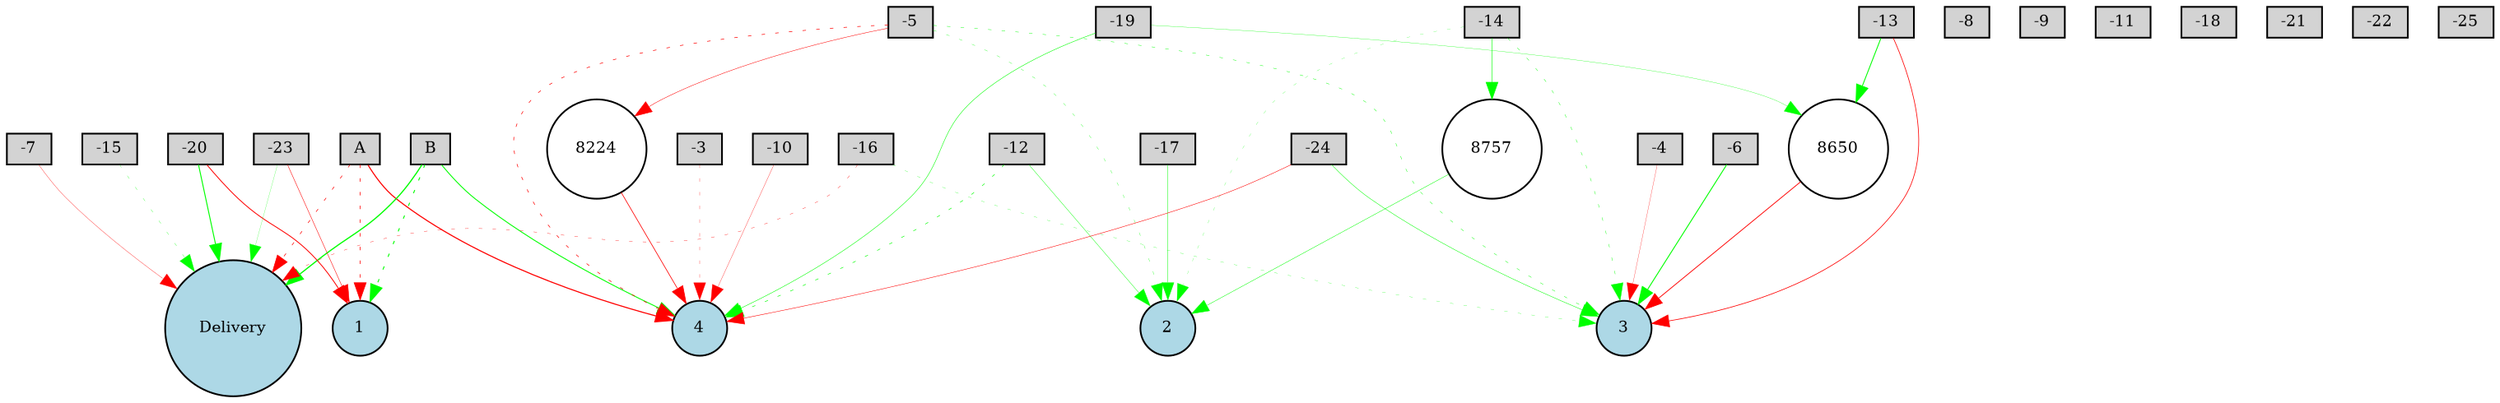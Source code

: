 digraph {
	node [fontsize=9 height=0.2 shape=circle width=0.2]
	A [fillcolor=lightgray shape=box style=filled]
	B [fillcolor=lightgray shape=box style=filled]
	-3 [fillcolor=lightgray shape=box style=filled]
	-4 [fillcolor=lightgray shape=box style=filled]
	-5 [fillcolor=lightgray shape=box style=filled]
	-6 [fillcolor=lightgray shape=box style=filled]
	-7 [fillcolor=lightgray shape=box style=filled]
	-8 [fillcolor=lightgray shape=box style=filled]
	-9 [fillcolor=lightgray shape=box style=filled]
	-10 [fillcolor=lightgray shape=box style=filled]
	-11 [fillcolor=lightgray shape=box style=filled]
	-12 [fillcolor=lightgray shape=box style=filled]
	-13 [fillcolor=lightgray shape=box style=filled]
	-14 [fillcolor=lightgray shape=box style=filled]
	-15 [fillcolor=lightgray shape=box style=filled]
	-16 [fillcolor=lightgray shape=box style=filled]
	-17 [fillcolor=lightgray shape=box style=filled]
	-18 [fillcolor=lightgray shape=box style=filled]
	-19 [fillcolor=lightgray shape=box style=filled]
	-20 [fillcolor=lightgray shape=box style=filled]
	-21 [fillcolor=lightgray shape=box style=filled]
	-22 [fillcolor=lightgray shape=box style=filled]
	-23 [fillcolor=lightgray shape=box style=filled]
	-24 [fillcolor=lightgray shape=box style=filled]
	-25 [fillcolor=lightgray shape=box style=filled]
	Delivery [fillcolor=lightblue style=filled]
	1 [fillcolor=lightblue style=filled]
	2 [fillcolor=lightblue style=filled]
	3 [fillcolor=lightblue style=filled]
	4 [fillcolor=lightblue style=filled]
	8224 [fillcolor=white style=filled]
	8650 [fillcolor=white style=filled]
	8757 [fillcolor=white style=filled]
	A -> Delivery [color=red penwidth=0.3514727446270056 style=dotted]
	A -> 1 [color=red penwidth=0.37425614847134936 style=dotted]
	B -> 1 [color=green penwidth=0.5447621362619431 style=dotted]
	B -> 4 [color=green penwidth=0.5267229264427431 style=solid]
	-3 -> 4 [color=red penwidth=0.157358580755386 style=dotted]
	-5 -> 2 [color=green penwidth=0.16001849391280729 style=dotted]
	-5 -> 3 [color=green penwidth=0.21899794285956908 style=dotted]
	-6 -> 3 [color=green penwidth=0.5388073517641796 style=solid]
	-12 -> 4 [color=green penwidth=0.3103928008199519 style=dotted]
	-14 -> 3 [color=green penwidth=0.20941987857336822 style=dotted]
	-15 -> Delivery [color=green penwidth=0.14857506953023503 style=dotted]
	-16 -> Delivery [color=red penwidth=0.1809214013393619 style=dotted]
	-16 -> 3 [color=green penwidth=0.13469224276970415 style=dotted]
	-13 -> 3 [color=red penwidth=0.39206721389164456 style=solid]
	-20 -> Delivery [color=green penwidth=0.5583358239192614 style=solid]
	-23 -> 1 [color=red penwidth=0.2686875127375541 style=solid]
	-24 -> 4 [color=red penwidth=0.2684606863679168 style=solid]
	-14 -> 2 [color=green penwidth=0.11433756240196469 style=dotted]
	-5 -> 4 [color=red penwidth=0.35010550013022723 style=dotted]
	A -> 4 [color=red penwidth=0.6325987957138616 style=solid]
	-17 -> 2 [color=green penwidth=0.23726830610118385 style=solid]
	-23 -> Delivery [color=green penwidth=0.11469673106218968 style=solid]
	-19 -> 4 [color=green penwidth=0.27426873907902616 style=solid]
	-10 -> 4 [color=red penwidth=0.16543817972517924 style=solid]
	-4 -> 3 [color=red penwidth=0.14575248890124692 style=solid]
	-12 -> 2 [color=green penwidth=0.22024958234399072 style=solid]
	-5 -> 8224 [color=red penwidth=0.24967664221245153 style=solid]
	8224 -> 4 [color=red penwidth=0.39313024374977135 style=solid]
	-7 -> Delivery [color=red penwidth=0.17119383754748985 style=solid]
	-20 -> 1 [color=red penwidth=0.49810425553827753 style=solid]
	-24 -> 3 [color=green penwidth=0.2511626438644568 style=solid]
	B -> Delivery [color=green penwidth=0.695875088523053 style=solid]
	-13 -> 8650 [color=green penwidth=0.5163512883933321 style=solid]
	8650 -> 3 [color=red penwidth=0.45891256654115964 style=solid]
	-19 -> 8650 [color=green penwidth=0.15606833054279468 style=solid]
	-14 -> 8757 [color=green penwidth=0.30000000000000004 style=solid]
	8757 -> 2 [color=green penwidth=0.2444338407255782 style=solid]
}

